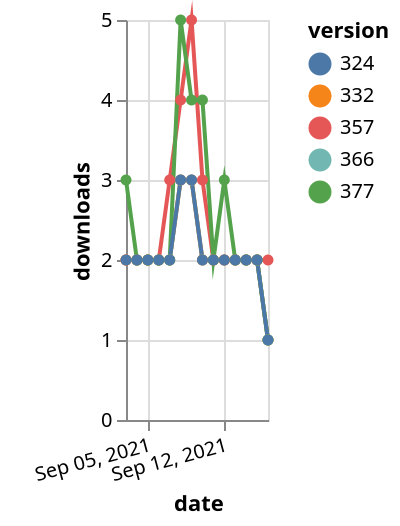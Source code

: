 {"$schema": "https://vega.github.io/schema/vega-lite/v5.json", "description": "A simple bar chart with embedded data.", "data": {"values": [{"date": "2021-09-03", "total": 2303, "delta": 2, "version": "366"}, {"date": "2021-09-04", "total": 2305, "delta": 2, "version": "366"}, {"date": "2021-09-05", "total": 2307, "delta": 2, "version": "366"}, {"date": "2021-09-06", "total": 2309, "delta": 2, "version": "366"}, {"date": "2021-09-07", "total": 2311, "delta": 2, "version": "366"}, {"date": "2021-09-08", "total": 2314, "delta": 3, "version": "366"}, {"date": "2021-09-09", "total": 2317, "delta": 3, "version": "366"}, {"date": "2021-09-10", "total": 2319, "delta": 2, "version": "366"}, {"date": "2021-09-11", "total": 2321, "delta": 2, "version": "366"}, {"date": "2021-09-12", "total": 2323, "delta": 2, "version": "366"}, {"date": "2021-09-13", "total": 2325, "delta": 2, "version": "366"}, {"date": "2021-09-14", "total": 2327, "delta": 2, "version": "366"}, {"date": "2021-09-15", "total": 2329, "delta": 2, "version": "366"}, {"date": "2021-09-16", "total": 2330, "delta": 1, "version": "366"}, {"date": "2021-09-03", "total": 2886, "delta": 2, "version": "357"}, {"date": "2021-09-04", "total": 2888, "delta": 2, "version": "357"}, {"date": "2021-09-05", "total": 2890, "delta": 2, "version": "357"}, {"date": "2021-09-06", "total": 2892, "delta": 2, "version": "357"}, {"date": "2021-09-07", "total": 2895, "delta": 3, "version": "357"}, {"date": "2021-09-08", "total": 2899, "delta": 4, "version": "357"}, {"date": "2021-09-09", "total": 2904, "delta": 5, "version": "357"}, {"date": "2021-09-10", "total": 2907, "delta": 3, "version": "357"}, {"date": "2021-09-11", "total": 2909, "delta": 2, "version": "357"}, {"date": "2021-09-12", "total": 2911, "delta": 2, "version": "357"}, {"date": "2021-09-13", "total": 2913, "delta": 2, "version": "357"}, {"date": "2021-09-14", "total": 2915, "delta": 2, "version": "357"}, {"date": "2021-09-15", "total": 2917, "delta": 2, "version": "357"}, {"date": "2021-09-16", "total": 2919, "delta": 2, "version": "357"}, {"date": "2021-09-03", "total": 2758, "delta": 2, "version": "332"}, {"date": "2021-09-04", "total": 2760, "delta": 2, "version": "332"}, {"date": "2021-09-05", "total": 2762, "delta": 2, "version": "332"}, {"date": "2021-09-06", "total": 2764, "delta": 2, "version": "332"}, {"date": "2021-09-07", "total": 2766, "delta": 2, "version": "332"}, {"date": "2021-09-08", "total": 2769, "delta": 3, "version": "332"}, {"date": "2021-09-09", "total": 2772, "delta": 3, "version": "332"}, {"date": "2021-09-10", "total": 2774, "delta": 2, "version": "332"}, {"date": "2021-09-11", "total": 2776, "delta": 2, "version": "332"}, {"date": "2021-09-12", "total": 2778, "delta": 2, "version": "332"}, {"date": "2021-09-13", "total": 2780, "delta": 2, "version": "332"}, {"date": "2021-09-14", "total": 2782, "delta": 2, "version": "332"}, {"date": "2021-09-15", "total": 2784, "delta": 2, "version": "332"}, {"date": "2021-09-16", "total": 2785, "delta": 1, "version": "332"}, {"date": "2021-09-03", "total": 2123, "delta": 3, "version": "377"}, {"date": "2021-09-04", "total": 2125, "delta": 2, "version": "377"}, {"date": "2021-09-05", "total": 2127, "delta": 2, "version": "377"}, {"date": "2021-09-06", "total": 2129, "delta": 2, "version": "377"}, {"date": "2021-09-07", "total": 2131, "delta": 2, "version": "377"}, {"date": "2021-09-08", "total": 2136, "delta": 5, "version": "377"}, {"date": "2021-09-09", "total": 2140, "delta": 4, "version": "377"}, {"date": "2021-09-10", "total": 2144, "delta": 4, "version": "377"}, {"date": "2021-09-11", "total": 2146, "delta": 2, "version": "377"}, {"date": "2021-09-12", "total": 2149, "delta": 3, "version": "377"}, {"date": "2021-09-13", "total": 2151, "delta": 2, "version": "377"}, {"date": "2021-09-14", "total": 2153, "delta": 2, "version": "377"}, {"date": "2021-09-15", "total": 2155, "delta": 2, "version": "377"}, {"date": "2021-09-16", "total": 2156, "delta": 1, "version": "377"}, {"date": "2021-09-03", "total": 2525, "delta": 2, "version": "324"}, {"date": "2021-09-04", "total": 2527, "delta": 2, "version": "324"}, {"date": "2021-09-05", "total": 2529, "delta": 2, "version": "324"}, {"date": "2021-09-06", "total": 2531, "delta": 2, "version": "324"}, {"date": "2021-09-07", "total": 2533, "delta": 2, "version": "324"}, {"date": "2021-09-08", "total": 2536, "delta": 3, "version": "324"}, {"date": "2021-09-09", "total": 2539, "delta": 3, "version": "324"}, {"date": "2021-09-10", "total": 2541, "delta": 2, "version": "324"}, {"date": "2021-09-11", "total": 2543, "delta": 2, "version": "324"}, {"date": "2021-09-12", "total": 2545, "delta": 2, "version": "324"}, {"date": "2021-09-13", "total": 2547, "delta": 2, "version": "324"}, {"date": "2021-09-14", "total": 2549, "delta": 2, "version": "324"}, {"date": "2021-09-15", "total": 2551, "delta": 2, "version": "324"}, {"date": "2021-09-16", "total": 2552, "delta": 1, "version": "324"}]}, "width": "container", "mark": {"type": "line", "point": {"filled": true}}, "encoding": {"x": {"field": "date", "type": "temporal", "timeUnit": "yearmonthdate", "title": "date", "axis": {"labelAngle": -15}}, "y": {"field": "delta", "type": "quantitative", "title": "downloads"}, "color": {"field": "version", "type": "nominal"}, "tooltip": {"field": "delta"}}}